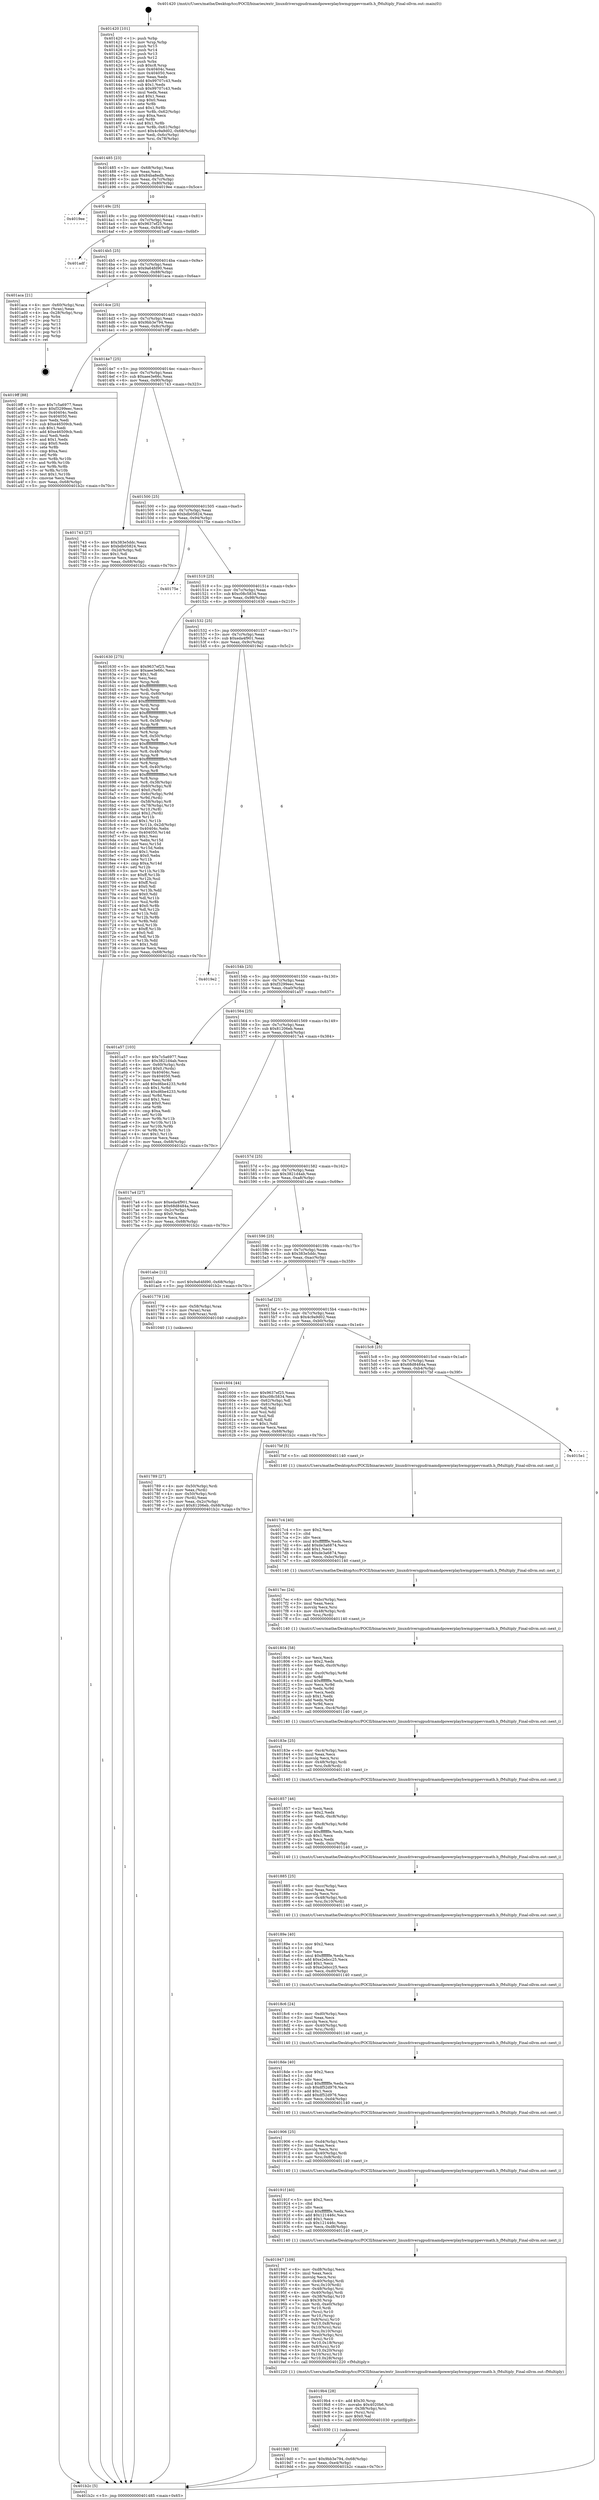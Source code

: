 digraph "0x401420" {
  label = "0x401420 (/mnt/c/Users/mathe/Desktop/tcc/POCII/binaries/extr_linuxdriversgpudrmamdpowerplayhwmgrppevvmath.h_fMultiply_Final-ollvm.out::main(0))"
  labelloc = "t"
  node[shape=record]

  Entry [label="",width=0.3,height=0.3,shape=circle,fillcolor=black,style=filled]
  "0x401485" [label="{
     0x401485 [23]\l
     | [instrs]\l
     &nbsp;&nbsp;0x401485 \<+3\>: mov -0x68(%rbp),%eax\l
     &nbsp;&nbsp;0x401488 \<+2\>: mov %eax,%ecx\l
     &nbsp;&nbsp;0x40148a \<+6\>: sub $0x84ba8edb,%ecx\l
     &nbsp;&nbsp;0x401490 \<+3\>: mov %eax,-0x7c(%rbp)\l
     &nbsp;&nbsp;0x401493 \<+3\>: mov %ecx,-0x80(%rbp)\l
     &nbsp;&nbsp;0x401496 \<+6\>: je 00000000004019ee \<main+0x5ce\>\l
  }"]
  "0x4019ee" [label="{
     0x4019ee\l
  }", style=dashed]
  "0x40149c" [label="{
     0x40149c [25]\l
     | [instrs]\l
     &nbsp;&nbsp;0x40149c \<+5\>: jmp 00000000004014a1 \<main+0x81\>\l
     &nbsp;&nbsp;0x4014a1 \<+3\>: mov -0x7c(%rbp),%eax\l
     &nbsp;&nbsp;0x4014a4 \<+5\>: sub $0x9637ef25,%eax\l
     &nbsp;&nbsp;0x4014a9 \<+6\>: mov %eax,-0x84(%rbp)\l
     &nbsp;&nbsp;0x4014af \<+6\>: je 0000000000401adf \<main+0x6bf\>\l
  }"]
  Exit [label="",width=0.3,height=0.3,shape=circle,fillcolor=black,style=filled,peripheries=2]
  "0x401adf" [label="{
     0x401adf\l
  }", style=dashed]
  "0x4014b5" [label="{
     0x4014b5 [25]\l
     | [instrs]\l
     &nbsp;&nbsp;0x4014b5 \<+5\>: jmp 00000000004014ba \<main+0x9a\>\l
     &nbsp;&nbsp;0x4014ba \<+3\>: mov -0x7c(%rbp),%eax\l
     &nbsp;&nbsp;0x4014bd \<+5\>: sub $0x9a64fd90,%eax\l
     &nbsp;&nbsp;0x4014c2 \<+6\>: mov %eax,-0x88(%rbp)\l
     &nbsp;&nbsp;0x4014c8 \<+6\>: je 0000000000401aca \<main+0x6aa\>\l
  }"]
  "0x4019d0" [label="{
     0x4019d0 [18]\l
     | [instrs]\l
     &nbsp;&nbsp;0x4019d0 \<+7\>: movl $0x9bb3e794,-0x68(%rbp)\l
     &nbsp;&nbsp;0x4019d7 \<+6\>: mov %eax,-0xe4(%rbp)\l
     &nbsp;&nbsp;0x4019dd \<+5\>: jmp 0000000000401b2c \<main+0x70c\>\l
  }"]
  "0x401aca" [label="{
     0x401aca [21]\l
     | [instrs]\l
     &nbsp;&nbsp;0x401aca \<+4\>: mov -0x60(%rbp),%rax\l
     &nbsp;&nbsp;0x401ace \<+2\>: mov (%rax),%eax\l
     &nbsp;&nbsp;0x401ad0 \<+4\>: lea -0x28(%rbp),%rsp\l
     &nbsp;&nbsp;0x401ad4 \<+1\>: pop %rbx\l
     &nbsp;&nbsp;0x401ad5 \<+2\>: pop %r12\l
     &nbsp;&nbsp;0x401ad7 \<+2\>: pop %r13\l
     &nbsp;&nbsp;0x401ad9 \<+2\>: pop %r14\l
     &nbsp;&nbsp;0x401adb \<+2\>: pop %r15\l
     &nbsp;&nbsp;0x401add \<+1\>: pop %rbp\l
     &nbsp;&nbsp;0x401ade \<+1\>: ret\l
  }"]
  "0x4014ce" [label="{
     0x4014ce [25]\l
     | [instrs]\l
     &nbsp;&nbsp;0x4014ce \<+5\>: jmp 00000000004014d3 \<main+0xb3\>\l
     &nbsp;&nbsp;0x4014d3 \<+3\>: mov -0x7c(%rbp),%eax\l
     &nbsp;&nbsp;0x4014d6 \<+5\>: sub $0x9bb3e794,%eax\l
     &nbsp;&nbsp;0x4014db \<+6\>: mov %eax,-0x8c(%rbp)\l
     &nbsp;&nbsp;0x4014e1 \<+6\>: je 00000000004019ff \<main+0x5df\>\l
  }"]
  "0x4019b4" [label="{
     0x4019b4 [28]\l
     | [instrs]\l
     &nbsp;&nbsp;0x4019b4 \<+4\>: add $0x30,%rsp\l
     &nbsp;&nbsp;0x4019b8 \<+10\>: movabs $0x4020b6,%rdi\l
     &nbsp;&nbsp;0x4019c2 \<+4\>: mov -0x38(%rbp),%rsi\l
     &nbsp;&nbsp;0x4019c6 \<+3\>: mov (%rsi),%rsi\l
     &nbsp;&nbsp;0x4019c9 \<+2\>: mov $0x0,%al\l
     &nbsp;&nbsp;0x4019cb \<+5\>: call 0000000000401030 \<printf@plt\>\l
     | [calls]\l
     &nbsp;&nbsp;0x401030 \{1\} (unknown)\l
  }"]
  "0x4019ff" [label="{
     0x4019ff [88]\l
     | [instrs]\l
     &nbsp;&nbsp;0x4019ff \<+5\>: mov $0x7c5a6977,%eax\l
     &nbsp;&nbsp;0x401a04 \<+5\>: mov $0xf3299eec,%ecx\l
     &nbsp;&nbsp;0x401a09 \<+7\>: mov 0x40404c,%edx\l
     &nbsp;&nbsp;0x401a10 \<+7\>: mov 0x404050,%esi\l
     &nbsp;&nbsp;0x401a17 \<+2\>: mov %edx,%edi\l
     &nbsp;&nbsp;0x401a19 \<+6\>: sub $0xe46509cb,%edi\l
     &nbsp;&nbsp;0x401a1f \<+3\>: sub $0x1,%edi\l
     &nbsp;&nbsp;0x401a22 \<+6\>: add $0xe46509cb,%edi\l
     &nbsp;&nbsp;0x401a28 \<+3\>: imul %edi,%edx\l
     &nbsp;&nbsp;0x401a2b \<+3\>: and $0x1,%edx\l
     &nbsp;&nbsp;0x401a2e \<+3\>: cmp $0x0,%edx\l
     &nbsp;&nbsp;0x401a31 \<+4\>: sete %r8b\l
     &nbsp;&nbsp;0x401a35 \<+3\>: cmp $0xa,%esi\l
     &nbsp;&nbsp;0x401a38 \<+4\>: setl %r9b\l
     &nbsp;&nbsp;0x401a3c \<+3\>: mov %r8b,%r10b\l
     &nbsp;&nbsp;0x401a3f \<+3\>: and %r9b,%r10b\l
     &nbsp;&nbsp;0x401a42 \<+3\>: xor %r9b,%r8b\l
     &nbsp;&nbsp;0x401a45 \<+3\>: or %r8b,%r10b\l
     &nbsp;&nbsp;0x401a48 \<+4\>: test $0x1,%r10b\l
     &nbsp;&nbsp;0x401a4c \<+3\>: cmovne %ecx,%eax\l
     &nbsp;&nbsp;0x401a4f \<+3\>: mov %eax,-0x68(%rbp)\l
     &nbsp;&nbsp;0x401a52 \<+5\>: jmp 0000000000401b2c \<main+0x70c\>\l
  }"]
  "0x4014e7" [label="{
     0x4014e7 [25]\l
     | [instrs]\l
     &nbsp;&nbsp;0x4014e7 \<+5\>: jmp 00000000004014ec \<main+0xcc\>\l
     &nbsp;&nbsp;0x4014ec \<+3\>: mov -0x7c(%rbp),%eax\l
     &nbsp;&nbsp;0x4014ef \<+5\>: sub $0xaee3e66c,%eax\l
     &nbsp;&nbsp;0x4014f4 \<+6\>: mov %eax,-0x90(%rbp)\l
     &nbsp;&nbsp;0x4014fa \<+6\>: je 0000000000401743 \<main+0x323\>\l
  }"]
  "0x401947" [label="{
     0x401947 [109]\l
     | [instrs]\l
     &nbsp;&nbsp;0x401947 \<+6\>: mov -0xd8(%rbp),%ecx\l
     &nbsp;&nbsp;0x40194d \<+3\>: imul %eax,%ecx\l
     &nbsp;&nbsp;0x401950 \<+3\>: movslq %ecx,%rsi\l
     &nbsp;&nbsp;0x401953 \<+4\>: mov -0x40(%rbp),%rdi\l
     &nbsp;&nbsp;0x401957 \<+4\>: mov %rsi,0x10(%rdi)\l
     &nbsp;&nbsp;0x40195b \<+4\>: mov -0x48(%rbp),%rsi\l
     &nbsp;&nbsp;0x40195f \<+4\>: mov -0x40(%rbp),%rdi\l
     &nbsp;&nbsp;0x401963 \<+4\>: mov -0x38(%rbp),%r10\l
     &nbsp;&nbsp;0x401967 \<+4\>: sub $0x30,%rsp\l
     &nbsp;&nbsp;0x40196b \<+7\>: mov %rdi,-0xe0(%rbp)\l
     &nbsp;&nbsp;0x401972 \<+3\>: mov %r10,%rdi\l
     &nbsp;&nbsp;0x401975 \<+3\>: mov (%rsi),%r10\l
     &nbsp;&nbsp;0x401978 \<+4\>: mov %r10,(%rsp)\l
     &nbsp;&nbsp;0x40197c \<+4\>: mov 0x8(%rsi),%r10\l
     &nbsp;&nbsp;0x401980 \<+5\>: mov %r10,0x8(%rsp)\l
     &nbsp;&nbsp;0x401985 \<+4\>: mov 0x10(%rsi),%rsi\l
     &nbsp;&nbsp;0x401989 \<+5\>: mov %rsi,0x10(%rsp)\l
     &nbsp;&nbsp;0x40198e \<+7\>: mov -0xe0(%rbp),%rsi\l
     &nbsp;&nbsp;0x401995 \<+3\>: mov (%rsi),%r10\l
     &nbsp;&nbsp;0x401998 \<+5\>: mov %r10,0x18(%rsp)\l
     &nbsp;&nbsp;0x40199d \<+4\>: mov 0x8(%rsi),%r10\l
     &nbsp;&nbsp;0x4019a1 \<+5\>: mov %r10,0x20(%rsp)\l
     &nbsp;&nbsp;0x4019a6 \<+4\>: mov 0x10(%rsi),%r10\l
     &nbsp;&nbsp;0x4019aa \<+5\>: mov %r10,0x28(%rsp)\l
     &nbsp;&nbsp;0x4019af \<+5\>: call 0000000000401220 \<fMultiply\>\l
     | [calls]\l
     &nbsp;&nbsp;0x401220 \{1\} (/mnt/c/Users/mathe/Desktop/tcc/POCII/binaries/extr_linuxdriversgpudrmamdpowerplayhwmgrppevvmath.h_fMultiply_Final-ollvm.out::fMultiply)\l
  }"]
  "0x401743" [label="{
     0x401743 [27]\l
     | [instrs]\l
     &nbsp;&nbsp;0x401743 \<+5\>: mov $0x383e5ddc,%eax\l
     &nbsp;&nbsp;0x401748 \<+5\>: mov $0xbdb05824,%ecx\l
     &nbsp;&nbsp;0x40174d \<+3\>: mov -0x2d(%rbp),%dl\l
     &nbsp;&nbsp;0x401750 \<+3\>: test $0x1,%dl\l
     &nbsp;&nbsp;0x401753 \<+3\>: cmovne %ecx,%eax\l
     &nbsp;&nbsp;0x401756 \<+3\>: mov %eax,-0x68(%rbp)\l
     &nbsp;&nbsp;0x401759 \<+5\>: jmp 0000000000401b2c \<main+0x70c\>\l
  }"]
  "0x401500" [label="{
     0x401500 [25]\l
     | [instrs]\l
     &nbsp;&nbsp;0x401500 \<+5\>: jmp 0000000000401505 \<main+0xe5\>\l
     &nbsp;&nbsp;0x401505 \<+3\>: mov -0x7c(%rbp),%eax\l
     &nbsp;&nbsp;0x401508 \<+5\>: sub $0xbdb05824,%eax\l
     &nbsp;&nbsp;0x40150d \<+6\>: mov %eax,-0x94(%rbp)\l
     &nbsp;&nbsp;0x401513 \<+6\>: je 000000000040175e \<main+0x33e\>\l
  }"]
  "0x40191f" [label="{
     0x40191f [40]\l
     | [instrs]\l
     &nbsp;&nbsp;0x40191f \<+5\>: mov $0x2,%ecx\l
     &nbsp;&nbsp;0x401924 \<+1\>: cltd\l
     &nbsp;&nbsp;0x401925 \<+2\>: idiv %ecx\l
     &nbsp;&nbsp;0x401927 \<+6\>: imul $0xfffffffe,%edx,%ecx\l
     &nbsp;&nbsp;0x40192d \<+6\>: add $0x121446c,%ecx\l
     &nbsp;&nbsp;0x401933 \<+3\>: add $0x1,%ecx\l
     &nbsp;&nbsp;0x401936 \<+6\>: sub $0x121446c,%ecx\l
     &nbsp;&nbsp;0x40193c \<+6\>: mov %ecx,-0xd8(%rbp)\l
     &nbsp;&nbsp;0x401942 \<+5\>: call 0000000000401140 \<next_i\>\l
     | [calls]\l
     &nbsp;&nbsp;0x401140 \{1\} (/mnt/c/Users/mathe/Desktop/tcc/POCII/binaries/extr_linuxdriversgpudrmamdpowerplayhwmgrppevvmath.h_fMultiply_Final-ollvm.out::next_i)\l
  }"]
  "0x40175e" [label="{
     0x40175e\l
  }", style=dashed]
  "0x401519" [label="{
     0x401519 [25]\l
     | [instrs]\l
     &nbsp;&nbsp;0x401519 \<+5\>: jmp 000000000040151e \<main+0xfe\>\l
     &nbsp;&nbsp;0x40151e \<+3\>: mov -0x7c(%rbp),%eax\l
     &nbsp;&nbsp;0x401521 \<+5\>: sub $0xc08c5834,%eax\l
     &nbsp;&nbsp;0x401526 \<+6\>: mov %eax,-0x98(%rbp)\l
     &nbsp;&nbsp;0x40152c \<+6\>: je 0000000000401630 \<main+0x210\>\l
  }"]
  "0x401906" [label="{
     0x401906 [25]\l
     | [instrs]\l
     &nbsp;&nbsp;0x401906 \<+6\>: mov -0xd4(%rbp),%ecx\l
     &nbsp;&nbsp;0x40190c \<+3\>: imul %eax,%ecx\l
     &nbsp;&nbsp;0x40190f \<+3\>: movslq %ecx,%rsi\l
     &nbsp;&nbsp;0x401912 \<+4\>: mov -0x40(%rbp),%rdi\l
     &nbsp;&nbsp;0x401916 \<+4\>: mov %rsi,0x8(%rdi)\l
     &nbsp;&nbsp;0x40191a \<+5\>: call 0000000000401140 \<next_i\>\l
     | [calls]\l
     &nbsp;&nbsp;0x401140 \{1\} (/mnt/c/Users/mathe/Desktop/tcc/POCII/binaries/extr_linuxdriversgpudrmamdpowerplayhwmgrppevvmath.h_fMultiply_Final-ollvm.out::next_i)\l
  }"]
  "0x401630" [label="{
     0x401630 [275]\l
     | [instrs]\l
     &nbsp;&nbsp;0x401630 \<+5\>: mov $0x9637ef25,%eax\l
     &nbsp;&nbsp;0x401635 \<+5\>: mov $0xaee3e66c,%ecx\l
     &nbsp;&nbsp;0x40163a \<+2\>: mov $0x1,%dl\l
     &nbsp;&nbsp;0x40163c \<+2\>: xor %esi,%esi\l
     &nbsp;&nbsp;0x40163e \<+3\>: mov %rsp,%rdi\l
     &nbsp;&nbsp;0x401641 \<+4\>: add $0xfffffffffffffff0,%rdi\l
     &nbsp;&nbsp;0x401645 \<+3\>: mov %rdi,%rsp\l
     &nbsp;&nbsp;0x401648 \<+4\>: mov %rdi,-0x60(%rbp)\l
     &nbsp;&nbsp;0x40164c \<+3\>: mov %rsp,%rdi\l
     &nbsp;&nbsp;0x40164f \<+4\>: add $0xfffffffffffffff0,%rdi\l
     &nbsp;&nbsp;0x401653 \<+3\>: mov %rdi,%rsp\l
     &nbsp;&nbsp;0x401656 \<+3\>: mov %rsp,%r8\l
     &nbsp;&nbsp;0x401659 \<+4\>: add $0xfffffffffffffff0,%r8\l
     &nbsp;&nbsp;0x40165d \<+3\>: mov %r8,%rsp\l
     &nbsp;&nbsp;0x401660 \<+4\>: mov %r8,-0x58(%rbp)\l
     &nbsp;&nbsp;0x401664 \<+3\>: mov %rsp,%r8\l
     &nbsp;&nbsp;0x401667 \<+4\>: add $0xfffffffffffffff0,%r8\l
     &nbsp;&nbsp;0x40166b \<+3\>: mov %r8,%rsp\l
     &nbsp;&nbsp;0x40166e \<+4\>: mov %r8,-0x50(%rbp)\l
     &nbsp;&nbsp;0x401672 \<+3\>: mov %rsp,%r8\l
     &nbsp;&nbsp;0x401675 \<+4\>: add $0xffffffffffffffe0,%r8\l
     &nbsp;&nbsp;0x401679 \<+3\>: mov %r8,%rsp\l
     &nbsp;&nbsp;0x40167c \<+4\>: mov %r8,-0x48(%rbp)\l
     &nbsp;&nbsp;0x401680 \<+3\>: mov %rsp,%r8\l
     &nbsp;&nbsp;0x401683 \<+4\>: add $0xffffffffffffffe0,%r8\l
     &nbsp;&nbsp;0x401687 \<+3\>: mov %r8,%rsp\l
     &nbsp;&nbsp;0x40168a \<+4\>: mov %r8,-0x40(%rbp)\l
     &nbsp;&nbsp;0x40168e \<+3\>: mov %rsp,%r8\l
     &nbsp;&nbsp;0x401691 \<+4\>: add $0xffffffffffffffe0,%r8\l
     &nbsp;&nbsp;0x401695 \<+3\>: mov %r8,%rsp\l
     &nbsp;&nbsp;0x401698 \<+4\>: mov %r8,-0x38(%rbp)\l
     &nbsp;&nbsp;0x40169c \<+4\>: mov -0x60(%rbp),%r8\l
     &nbsp;&nbsp;0x4016a0 \<+7\>: movl $0x0,(%r8)\l
     &nbsp;&nbsp;0x4016a7 \<+4\>: mov -0x6c(%rbp),%r9d\l
     &nbsp;&nbsp;0x4016ab \<+3\>: mov %r9d,(%rdi)\l
     &nbsp;&nbsp;0x4016ae \<+4\>: mov -0x58(%rbp),%r8\l
     &nbsp;&nbsp;0x4016b2 \<+4\>: mov -0x78(%rbp),%r10\l
     &nbsp;&nbsp;0x4016b6 \<+3\>: mov %r10,(%r8)\l
     &nbsp;&nbsp;0x4016b9 \<+3\>: cmpl $0x2,(%rdi)\l
     &nbsp;&nbsp;0x4016bc \<+4\>: setne %r11b\l
     &nbsp;&nbsp;0x4016c0 \<+4\>: and $0x1,%r11b\l
     &nbsp;&nbsp;0x4016c4 \<+4\>: mov %r11b,-0x2d(%rbp)\l
     &nbsp;&nbsp;0x4016c8 \<+7\>: mov 0x40404c,%ebx\l
     &nbsp;&nbsp;0x4016cf \<+8\>: mov 0x404050,%r14d\l
     &nbsp;&nbsp;0x4016d7 \<+3\>: sub $0x1,%esi\l
     &nbsp;&nbsp;0x4016da \<+3\>: mov %ebx,%r15d\l
     &nbsp;&nbsp;0x4016dd \<+3\>: add %esi,%r15d\l
     &nbsp;&nbsp;0x4016e0 \<+4\>: imul %r15d,%ebx\l
     &nbsp;&nbsp;0x4016e4 \<+3\>: and $0x1,%ebx\l
     &nbsp;&nbsp;0x4016e7 \<+3\>: cmp $0x0,%ebx\l
     &nbsp;&nbsp;0x4016ea \<+4\>: sete %r11b\l
     &nbsp;&nbsp;0x4016ee \<+4\>: cmp $0xa,%r14d\l
     &nbsp;&nbsp;0x4016f2 \<+4\>: setl %r12b\l
     &nbsp;&nbsp;0x4016f6 \<+3\>: mov %r11b,%r13b\l
     &nbsp;&nbsp;0x4016f9 \<+4\>: xor $0xff,%r13b\l
     &nbsp;&nbsp;0x4016fd \<+3\>: mov %r12b,%sil\l
     &nbsp;&nbsp;0x401700 \<+4\>: xor $0xff,%sil\l
     &nbsp;&nbsp;0x401704 \<+3\>: xor $0x0,%dl\l
     &nbsp;&nbsp;0x401707 \<+3\>: mov %r13b,%dil\l
     &nbsp;&nbsp;0x40170a \<+4\>: and $0x0,%dil\l
     &nbsp;&nbsp;0x40170e \<+3\>: and %dl,%r11b\l
     &nbsp;&nbsp;0x401711 \<+3\>: mov %sil,%r8b\l
     &nbsp;&nbsp;0x401714 \<+4\>: and $0x0,%r8b\l
     &nbsp;&nbsp;0x401718 \<+3\>: and %dl,%r12b\l
     &nbsp;&nbsp;0x40171b \<+3\>: or %r11b,%dil\l
     &nbsp;&nbsp;0x40171e \<+3\>: or %r12b,%r8b\l
     &nbsp;&nbsp;0x401721 \<+3\>: xor %r8b,%dil\l
     &nbsp;&nbsp;0x401724 \<+3\>: or %sil,%r13b\l
     &nbsp;&nbsp;0x401727 \<+4\>: xor $0xff,%r13b\l
     &nbsp;&nbsp;0x40172b \<+3\>: or $0x0,%dl\l
     &nbsp;&nbsp;0x40172e \<+3\>: and %dl,%r13b\l
     &nbsp;&nbsp;0x401731 \<+3\>: or %r13b,%dil\l
     &nbsp;&nbsp;0x401734 \<+4\>: test $0x1,%dil\l
     &nbsp;&nbsp;0x401738 \<+3\>: cmovne %ecx,%eax\l
     &nbsp;&nbsp;0x40173b \<+3\>: mov %eax,-0x68(%rbp)\l
     &nbsp;&nbsp;0x40173e \<+5\>: jmp 0000000000401b2c \<main+0x70c\>\l
  }"]
  "0x401532" [label="{
     0x401532 [25]\l
     | [instrs]\l
     &nbsp;&nbsp;0x401532 \<+5\>: jmp 0000000000401537 \<main+0x117\>\l
     &nbsp;&nbsp;0x401537 \<+3\>: mov -0x7c(%rbp),%eax\l
     &nbsp;&nbsp;0x40153a \<+5\>: sub $0xeda4f901,%eax\l
     &nbsp;&nbsp;0x40153f \<+6\>: mov %eax,-0x9c(%rbp)\l
     &nbsp;&nbsp;0x401545 \<+6\>: je 00000000004019e2 \<main+0x5c2\>\l
  }"]
  "0x4018de" [label="{
     0x4018de [40]\l
     | [instrs]\l
     &nbsp;&nbsp;0x4018de \<+5\>: mov $0x2,%ecx\l
     &nbsp;&nbsp;0x4018e3 \<+1\>: cltd\l
     &nbsp;&nbsp;0x4018e4 \<+2\>: idiv %ecx\l
     &nbsp;&nbsp;0x4018e6 \<+6\>: imul $0xfffffffe,%edx,%ecx\l
     &nbsp;&nbsp;0x4018ec \<+6\>: sub $0xdf52d976,%ecx\l
     &nbsp;&nbsp;0x4018f2 \<+3\>: add $0x1,%ecx\l
     &nbsp;&nbsp;0x4018f5 \<+6\>: add $0xdf52d976,%ecx\l
     &nbsp;&nbsp;0x4018fb \<+6\>: mov %ecx,-0xd4(%rbp)\l
     &nbsp;&nbsp;0x401901 \<+5\>: call 0000000000401140 \<next_i\>\l
     | [calls]\l
     &nbsp;&nbsp;0x401140 \{1\} (/mnt/c/Users/mathe/Desktop/tcc/POCII/binaries/extr_linuxdriversgpudrmamdpowerplayhwmgrppevvmath.h_fMultiply_Final-ollvm.out::next_i)\l
  }"]
  "0x4019e2" [label="{
     0x4019e2\l
  }", style=dashed]
  "0x40154b" [label="{
     0x40154b [25]\l
     | [instrs]\l
     &nbsp;&nbsp;0x40154b \<+5\>: jmp 0000000000401550 \<main+0x130\>\l
     &nbsp;&nbsp;0x401550 \<+3\>: mov -0x7c(%rbp),%eax\l
     &nbsp;&nbsp;0x401553 \<+5\>: sub $0xf3299eec,%eax\l
     &nbsp;&nbsp;0x401558 \<+6\>: mov %eax,-0xa0(%rbp)\l
     &nbsp;&nbsp;0x40155e \<+6\>: je 0000000000401a57 \<main+0x637\>\l
  }"]
  "0x4018c6" [label="{
     0x4018c6 [24]\l
     | [instrs]\l
     &nbsp;&nbsp;0x4018c6 \<+6\>: mov -0xd0(%rbp),%ecx\l
     &nbsp;&nbsp;0x4018cc \<+3\>: imul %eax,%ecx\l
     &nbsp;&nbsp;0x4018cf \<+3\>: movslq %ecx,%rsi\l
     &nbsp;&nbsp;0x4018d2 \<+4\>: mov -0x40(%rbp),%rdi\l
     &nbsp;&nbsp;0x4018d6 \<+3\>: mov %rsi,(%rdi)\l
     &nbsp;&nbsp;0x4018d9 \<+5\>: call 0000000000401140 \<next_i\>\l
     | [calls]\l
     &nbsp;&nbsp;0x401140 \{1\} (/mnt/c/Users/mathe/Desktop/tcc/POCII/binaries/extr_linuxdriversgpudrmamdpowerplayhwmgrppevvmath.h_fMultiply_Final-ollvm.out::next_i)\l
  }"]
  "0x401a57" [label="{
     0x401a57 [103]\l
     | [instrs]\l
     &nbsp;&nbsp;0x401a57 \<+5\>: mov $0x7c5a6977,%eax\l
     &nbsp;&nbsp;0x401a5c \<+5\>: mov $0x3821d4ab,%ecx\l
     &nbsp;&nbsp;0x401a61 \<+4\>: mov -0x60(%rbp),%rdx\l
     &nbsp;&nbsp;0x401a65 \<+6\>: movl $0x0,(%rdx)\l
     &nbsp;&nbsp;0x401a6b \<+7\>: mov 0x40404c,%esi\l
     &nbsp;&nbsp;0x401a72 \<+7\>: mov 0x404050,%edi\l
     &nbsp;&nbsp;0x401a79 \<+3\>: mov %esi,%r8d\l
     &nbsp;&nbsp;0x401a7c \<+7\>: add $0xd6be4233,%r8d\l
     &nbsp;&nbsp;0x401a83 \<+4\>: sub $0x1,%r8d\l
     &nbsp;&nbsp;0x401a87 \<+7\>: sub $0xd6be4233,%r8d\l
     &nbsp;&nbsp;0x401a8e \<+4\>: imul %r8d,%esi\l
     &nbsp;&nbsp;0x401a92 \<+3\>: and $0x1,%esi\l
     &nbsp;&nbsp;0x401a95 \<+3\>: cmp $0x0,%esi\l
     &nbsp;&nbsp;0x401a98 \<+4\>: sete %r9b\l
     &nbsp;&nbsp;0x401a9c \<+3\>: cmp $0xa,%edi\l
     &nbsp;&nbsp;0x401a9f \<+4\>: setl %r10b\l
     &nbsp;&nbsp;0x401aa3 \<+3\>: mov %r9b,%r11b\l
     &nbsp;&nbsp;0x401aa6 \<+3\>: and %r10b,%r11b\l
     &nbsp;&nbsp;0x401aa9 \<+3\>: xor %r10b,%r9b\l
     &nbsp;&nbsp;0x401aac \<+3\>: or %r9b,%r11b\l
     &nbsp;&nbsp;0x401aaf \<+4\>: test $0x1,%r11b\l
     &nbsp;&nbsp;0x401ab3 \<+3\>: cmovne %ecx,%eax\l
     &nbsp;&nbsp;0x401ab6 \<+3\>: mov %eax,-0x68(%rbp)\l
     &nbsp;&nbsp;0x401ab9 \<+5\>: jmp 0000000000401b2c \<main+0x70c\>\l
  }"]
  "0x401564" [label="{
     0x401564 [25]\l
     | [instrs]\l
     &nbsp;&nbsp;0x401564 \<+5\>: jmp 0000000000401569 \<main+0x149\>\l
     &nbsp;&nbsp;0x401569 \<+3\>: mov -0x7c(%rbp),%eax\l
     &nbsp;&nbsp;0x40156c \<+5\>: sub $0x81206eb,%eax\l
     &nbsp;&nbsp;0x401571 \<+6\>: mov %eax,-0xa4(%rbp)\l
     &nbsp;&nbsp;0x401577 \<+6\>: je 00000000004017a4 \<main+0x384\>\l
  }"]
  "0x40189e" [label="{
     0x40189e [40]\l
     | [instrs]\l
     &nbsp;&nbsp;0x40189e \<+5\>: mov $0x2,%ecx\l
     &nbsp;&nbsp;0x4018a3 \<+1\>: cltd\l
     &nbsp;&nbsp;0x4018a4 \<+2\>: idiv %ecx\l
     &nbsp;&nbsp;0x4018a6 \<+6\>: imul $0xfffffffe,%edx,%ecx\l
     &nbsp;&nbsp;0x4018ac \<+6\>: add $0xe2ebcc25,%ecx\l
     &nbsp;&nbsp;0x4018b2 \<+3\>: add $0x1,%ecx\l
     &nbsp;&nbsp;0x4018b5 \<+6\>: sub $0xe2ebcc25,%ecx\l
     &nbsp;&nbsp;0x4018bb \<+6\>: mov %ecx,-0xd0(%rbp)\l
     &nbsp;&nbsp;0x4018c1 \<+5\>: call 0000000000401140 \<next_i\>\l
     | [calls]\l
     &nbsp;&nbsp;0x401140 \{1\} (/mnt/c/Users/mathe/Desktop/tcc/POCII/binaries/extr_linuxdriversgpudrmamdpowerplayhwmgrppevvmath.h_fMultiply_Final-ollvm.out::next_i)\l
  }"]
  "0x4017a4" [label="{
     0x4017a4 [27]\l
     | [instrs]\l
     &nbsp;&nbsp;0x4017a4 \<+5\>: mov $0xeda4f901,%eax\l
     &nbsp;&nbsp;0x4017a9 \<+5\>: mov $0x68d8484a,%ecx\l
     &nbsp;&nbsp;0x4017ae \<+3\>: mov -0x2c(%rbp),%edx\l
     &nbsp;&nbsp;0x4017b1 \<+3\>: cmp $0x0,%edx\l
     &nbsp;&nbsp;0x4017b4 \<+3\>: cmove %ecx,%eax\l
     &nbsp;&nbsp;0x4017b7 \<+3\>: mov %eax,-0x68(%rbp)\l
     &nbsp;&nbsp;0x4017ba \<+5\>: jmp 0000000000401b2c \<main+0x70c\>\l
  }"]
  "0x40157d" [label="{
     0x40157d [25]\l
     | [instrs]\l
     &nbsp;&nbsp;0x40157d \<+5\>: jmp 0000000000401582 \<main+0x162\>\l
     &nbsp;&nbsp;0x401582 \<+3\>: mov -0x7c(%rbp),%eax\l
     &nbsp;&nbsp;0x401585 \<+5\>: sub $0x3821d4ab,%eax\l
     &nbsp;&nbsp;0x40158a \<+6\>: mov %eax,-0xa8(%rbp)\l
     &nbsp;&nbsp;0x401590 \<+6\>: je 0000000000401abe \<main+0x69e\>\l
  }"]
  "0x401885" [label="{
     0x401885 [25]\l
     | [instrs]\l
     &nbsp;&nbsp;0x401885 \<+6\>: mov -0xcc(%rbp),%ecx\l
     &nbsp;&nbsp;0x40188b \<+3\>: imul %eax,%ecx\l
     &nbsp;&nbsp;0x40188e \<+3\>: movslq %ecx,%rsi\l
     &nbsp;&nbsp;0x401891 \<+4\>: mov -0x48(%rbp),%rdi\l
     &nbsp;&nbsp;0x401895 \<+4\>: mov %rsi,0x10(%rdi)\l
     &nbsp;&nbsp;0x401899 \<+5\>: call 0000000000401140 \<next_i\>\l
     | [calls]\l
     &nbsp;&nbsp;0x401140 \{1\} (/mnt/c/Users/mathe/Desktop/tcc/POCII/binaries/extr_linuxdriversgpudrmamdpowerplayhwmgrppevvmath.h_fMultiply_Final-ollvm.out::next_i)\l
  }"]
  "0x401abe" [label="{
     0x401abe [12]\l
     | [instrs]\l
     &nbsp;&nbsp;0x401abe \<+7\>: movl $0x9a64fd90,-0x68(%rbp)\l
     &nbsp;&nbsp;0x401ac5 \<+5\>: jmp 0000000000401b2c \<main+0x70c\>\l
  }"]
  "0x401596" [label="{
     0x401596 [25]\l
     | [instrs]\l
     &nbsp;&nbsp;0x401596 \<+5\>: jmp 000000000040159b \<main+0x17b\>\l
     &nbsp;&nbsp;0x40159b \<+3\>: mov -0x7c(%rbp),%eax\l
     &nbsp;&nbsp;0x40159e \<+5\>: sub $0x383e5ddc,%eax\l
     &nbsp;&nbsp;0x4015a3 \<+6\>: mov %eax,-0xac(%rbp)\l
     &nbsp;&nbsp;0x4015a9 \<+6\>: je 0000000000401779 \<main+0x359\>\l
  }"]
  "0x401857" [label="{
     0x401857 [46]\l
     | [instrs]\l
     &nbsp;&nbsp;0x401857 \<+2\>: xor %ecx,%ecx\l
     &nbsp;&nbsp;0x401859 \<+5\>: mov $0x2,%edx\l
     &nbsp;&nbsp;0x40185e \<+6\>: mov %edx,-0xc8(%rbp)\l
     &nbsp;&nbsp;0x401864 \<+1\>: cltd\l
     &nbsp;&nbsp;0x401865 \<+7\>: mov -0xc8(%rbp),%r8d\l
     &nbsp;&nbsp;0x40186c \<+3\>: idiv %r8d\l
     &nbsp;&nbsp;0x40186f \<+6\>: imul $0xfffffffe,%edx,%edx\l
     &nbsp;&nbsp;0x401875 \<+3\>: sub $0x1,%ecx\l
     &nbsp;&nbsp;0x401878 \<+2\>: sub %ecx,%edx\l
     &nbsp;&nbsp;0x40187a \<+6\>: mov %edx,-0xcc(%rbp)\l
     &nbsp;&nbsp;0x401880 \<+5\>: call 0000000000401140 \<next_i\>\l
     | [calls]\l
     &nbsp;&nbsp;0x401140 \{1\} (/mnt/c/Users/mathe/Desktop/tcc/POCII/binaries/extr_linuxdriversgpudrmamdpowerplayhwmgrppevvmath.h_fMultiply_Final-ollvm.out::next_i)\l
  }"]
  "0x401779" [label="{
     0x401779 [16]\l
     | [instrs]\l
     &nbsp;&nbsp;0x401779 \<+4\>: mov -0x58(%rbp),%rax\l
     &nbsp;&nbsp;0x40177d \<+3\>: mov (%rax),%rax\l
     &nbsp;&nbsp;0x401780 \<+4\>: mov 0x8(%rax),%rdi\l
     &nbsp;&nbsp;0x401784 \<+5\>: call 0000000000401040 \<atoi@plt\>\l
     | [calls]\l
     &nbsp;&nbsp;0x401040 \{1\} (unknown)\l
  }"]
  "0x4015af" [label="{
     0x4015af [25]\l
     | [instrs]\l
     &nbsp;&nbsp;0x4015af \<+5\>: jmp 00000000004015b4 \<main+0x194\>\l
     &nbsp;&nbsp;0x4015b4 \<+3\>: mov -0x7c(%rbp),%eax\l
     &nbsp;&nbsp;0x4015b7 \<+5\>: sub $0x4c9a9d02,%eax\l
     &nbsp;&nbsp;0x4015bc \<+6\>: mov %eax,-0xb0(%rbp)\l
     &nbsp;&nbsp;0x4015c2 \<+6\>: je 0000000000401604 \<main+0x1e4\>\l
  }"]
  "0x40183e" [label="{
     0x40183e [25]\l
     | [instrs]\l
     &nbsp;&nbsp;0x40183e \<+6\>: mov -0xc4(%rbp),%ecx\l
     &nbsp;&nbsp;0x401844 \<+3\>: imul %eax,%ecx\l
     &nbsp;&nbsp;0x401847 \<+3\>: movslq %ecx,%rsi\l
     &nbsp;&nbsp;0x40184a \<+4\>: mov -0x48(%rbp),%rdi\l
     &nbsp;&nbsp;0x40184e \<+4\>: mov %rsi,0x8(%rdi)\l
     &nbsp;&nbsp;0x401852 \<+5\>: call 0000000000401140 \<next_i\>\l
     | [calls]\l
     &nbsp;&nbsp;0x401140 \{1\} (/mnt/c/Users/mathe/Desktop/tcc/POCII/binaries/extr_linuxdriversgpudrmamdpowerplayhwmgrppevvmath.h_fMultiply_Final-ollvm.out::next_i)\l
  }"]
  "0x401604" [label="{
     0x401604 [44]\l
     | [instrs]\l
     &nbsp;&nbsp;0x401604 \<+5\>: mov $0x9637ef25,%eax\l
     &nbsp;&nbsp;0x401609 \<+5\>: mov $0xc08c5834,%ecx\l
     &nbsp;&nbsp;0x40160e \<+3\>: mov -0x62(%rbp),%dl\l
     &nbsp;&nbsp;0x401611 \<+4\>: mov -0x61(%rbp),%sil\l
     &nbsp;&nbsp;0x401615 \<+3\>: mov %dl,%dil\l
     &nbsp;&nbsp;0x401618 \<+3\>: and %sil,%dil\l
     &nbsp;&nbsp;0x40161b \<+3\>: xor %sil,%dl\l
     &nbsp;&nbsp;0x40161e \<+3\>: or %dl,%dil\l
     &nbsp;&nbsp;0x401621 \<+4\>: test $0x1,%dil\l
     &nbsp;&nbsp;0x401625 \<+3\>: cmovne %ecx,%eax\l
     &nbsp;&nbsp;0x401628 \<+3\>: mov %eax,-0x68(%rbp)\l
     &nbsp;&nbsp;0x40162b \<+5\>: jmp 0000000000401b2c \<main+0x70c\>\l
  }"]
  "0x4015c8" [label="{
     0x4015c8 [25]\l
     | [instrs]\l
     &nbsp;&nbsp;0x4015c8 \<+5\>: jmp 00000000004015cd \<main+0x1ad\>\l
     &nbsp;&nbsp;0x4015cd \<+3\>: mov -0x7c(%rbp),%eax\l
     &nbsp;&nbsp;0x4015d0 \<+5\>: sub $0x68d8484a,%eax\l
     &nbsp;&nbsp;0x4015d5 \<+6\>: mov %eax,-0xb4(%rbp)\l
     &nbsp;&nbsp;0x4015db \<+6\>: je 00000000004017bf \<main+0x39f\>\l
  }"]
  "0x401b2c" [label="{
     0x401b2c [5]\l
     | [instrs]\l
     &nbsp;&nbsp;0x401b2c \<+5\>: jmp 0000000000401485 \<main+0x65\>\l
  }"]
  "0x401420" [label="{
     0x401420 [101]\l
     | [instrs]\l
     &nbsp;&nbsp;0x401420 \<+1\>: push %rbp\l
     &nbsp;&nbsp;0x401421 \<+3\>: mov %rsp,%rbp\l
     &nbsp;&nbsp;0x401424 \<+2\>: push %r15\l
     &nbsp;&nbsp;0x401426 \<+2\>: push %r14\l
     &nbsp;&nbsp;0x401428 \<+2\>: push %r13\l
     &nbsp;&nbsp;0x40142a \<+2\>: push %r12\l
     &nbsp;&nbsp;0x40142c \<+1\>: push %rbx\l
     &nbsp;&nbsp;0x40142d \<+7\>: sub $0xc8,%rsp\l
     &nbsp;&nbsp;0x401434 \<+7\>: mov 0x40404c,%eax\l
     &nbsp;&nbsp;0x40143b \<+7\>: mov 0x404050,%ecx\l
     &nbsp;&nbsp;0x401442 \<+2\>: mov %eax,%edx\l
     &nbsp;&nbsp;0x401444 \<+6\>: add $0x99707c43,%edx\l
     &nbsp;&nbsp;0x40144a \<+3\>: sub $0x1,%edx\l
     &nbsp;&nbsp;0x40144d \<+6\>: sub $0x99707c43,%edx\l
     &nbsp;&nbsp;0x401453 \<+3\>: imul %edx,%eax\l
     &nbsp;&nbsp;0x401456 \<+3\>: and $0x1,%eax\l
     &nbsp;&nbsp;0x401459 \<+3\>: cmp $0x0,%eax\l
     &nbsp;&nbsp;0x40145c \<+4\>: sete %r8b\l
     &nbsp;&nbsp;0x401460 \<+4\>: and $0x1,%r8b\l
     &nbsp;&nbsp;0x401464 \<+4\>: mov %r8b,-0x62(%rbp)\l
     &nbsp;&nbsp;0x401468 \<+3\>: cmp $0xa,%ecx\l
     &nbsp;&nbsp;0x40146b \<+4\>: setl %r8b\l
     &nbsp;&nbsp;0x40146f \<+4\>: and $0x1,%r8b\l
     &nbsp;&nbsp;0x401473 \<+4\>: mov %r8b,-0x61(%rbp)\l
     &nbsp;&nbsp;0x401477 \<+7\>: movl $0x4c9a9d02,-0x68(%rbp)\l
     &nbsp;&nbsp;0x40147e \<+3\>: mov %edi,-0x6c(%rbp)\l
     &nbsp;&nbsp;0x401481 \<+4\>: mov %rsi,-0x78(%rbp)\l
  }"]
  "0x401804" [label="{
     0x401804 [58]\l
     | [instrs]\l
     &nbsp;&nbsp;0x401804 \<+2\>: xor %ecx,%ecx\l
     &nbsp;&nbsp;0x401806 \<+5\>: mov $0x2,%edx\l
     &nbsp;&nbsp;0x40180b \<+6\>: mov %edx,-0xc0(%rbp)\l
     &nbsp;&nbsp;0x401811 \<+1\>: cltd\l
     &nbsp;&nbsp;0x401812 \<+7\>: mov -0xc0(%rbp),%r8d\l
     &nbsp;&nbsp;0x401819 \<+3\>: idiv %r8d\l
     &nbsp;&nbsp;0x40181c \<+6\>: imul $0xfffffffe,%edx,%edx\l
     &nbsp;&nbsp;0x401822 \<+3\>: mov %ecx,%r9d\l
     &nbsp;&nbsp;0x401825 \<+3\>: sub %edx,%r9d\l
     &nbsp;&nbsp;0x401828 \<+2\>: mov %ecx,%edx\l
     &nbsp;&nbsp;0x40182a \<+3\>: sub $0x1,%edx\l
     &nbsp;&nbsp;0x40182d \<+3\>: add %edx,%r9d\l
     &nbsp;&nbsp;0x401830 \<+3\>: sub %r9d,%ecx\l
     &nbsp;&nbsp;0x401833 \<+6\>: mov %ecx,-0xc4(%rbp)\l
     &nbsp;&nbsp;0x401839 \<+5\>: call 0000000000401140 \<next_i\>\l
     | [calls]\l
     &nbsp;&nbsp;0x401140 \{1\} (/mnt/c/Users/mathe/Desktop/tcc/POCII/binaries/extr_linuxdriversgpudrmamdpowerplayhwmgrppevvmath.h_fMultiply_Final-ollvm.out::next_i)\l
  }"]
  "0x401789" [label="{
     0x401789 [27]\l
     | [instrs]\l
     &nbsp;&nbsp;0x401789 \<+4\>: mov -0x50(%rbp),%rdi\l
     &nbsp;&nbsp;0x40178d \<+2\>: mov %eax,(%rdi)\l
     &nbsp;&nbsp;0x40178f \<+4\>: mov -0x50(%rbp),%rdi\l
     &nbsp;&nbsp;0x401793 \<+2\>: mov (%rdi),%eax\l
     &nbsp;&nbsp;0x401795 \<+3\>: mov %eax,-0x2c(%rbp)\l
     &nbsp;&nbsp;0x401798 \<+7\>: movl $0x81206eb,-0x68(%rbp)\l
     &nbsp;&nbsp;0x40179f \<+5\>: jmp 0000000000401b2c \<main+0x70c\>\l
  }"]
  "0x4017ec" [label="{
     0x4017ec [24]\l
     | [instrs]\l
     &nbsp;&nbsp;0x4017ec \<+6\>: mov -0xbc(%rbp),%ecx\l
     &nbsp;&nbsp;0x4017f2 \<+3\>: imul %eax,%ecx\l
     &nbsp;&nbsp;0x4017f5 \<+3\>: movslq %ecx,%rsi\l
     &nbsp;&nbsp;0x4017f8 \<+4\>: mov -0x48(%rbp),%rdi\l
     &nbsp;&nbsp;0x4017fc \<+3\>: mov %rsi,(%rdi)\l
     &nbsp;&nbsp;0x4017ff \<+5\>: call 0000000000401140 \<next_i\>\l
     | [calls]\l
     &nbsp;&nbsp;0x401140 \{1\} (/mnt/c/Users/mathe/Desktop/tcc/POCII/binaries/extr_linuxdriversgpudrmamdpowerplayhwmgrppevvmath.h_fMultiply_Final-ollvm.out::next_i)\l
  }"]
  "0x4017bf" [label="{
     0x4017bf [5]\l
     | [instrs]\l
     &nbsp;&nbsp;0x4017bf \<+5\>: call 0000000000401140 \<next_i\>\l
     | [calls]\l
     &nbsp;&nbsp;0x401140 \{1\} (/mnt/c/Users/mathe/Desktop/tcc/POCII/binaries/extr_linuxdriversgpudrmamdpowerplayhwmgrppevvmath.h_fMultiply_Final-ollvm.out::next_i)\l
  }"]
  "0x4015e1" [label="{
     0x4015e1\l
  }", style=dashed]
  "0x4017c4" [label="{
     0x4017c4 [40]\l
     | [instrs]\l
     &nbsp;&nbsp;0x4017c4 \<+5\>: mov $0x2,%ecx\l
     &nbsp;&nbsp;0x4017c9 \<+1\>: cltd\l
     &nbsp;&nbsp;0x4017ca \<+2\>: idiv %ecx\l
     &nbsp;&nbsp;0x4017cc \<+6\>: imul $0xfffffffe,%edx,%ecx\l
     &nbsp;&nbsp;0x4017d2 \<+6\>: add $0xde3a6874,%ecx\l
     &nbsp;&nbsp;0x4017d8 \<+3\>: add $0x1,%ecx\l
     &nbsp;&nbsp;0x4017db \<+6\>: sub $0xde3a6874,%ecx\l
     &nbsp;&nbsp;0x4017e1 \<+6\>: mov %ecx,-0xbc(%rbp)\l
     &nbsp;&nbsp;0x4017e7 \<+5\>: call 0000000000401140 \<next_i\>\l
     | [calls]\l
     &nbsp;&nbsp;0x401140 \{1\} (/mnt/c/Users/mathe/Desktop/tcc/POCII/binaries/extr_linuxdriversgpudrmamdpowerplayhwmgrppevvmath.h_fMultiply_Final-ollvm.out::next_i)\l
  }"]
  Entry -> "0x401420" [label=" 1"]
  "0x401485" -> "0x4019ee" [label=" 0"]
  "0x401485" -> "0x40149c" [label=" 10"]
  "0x401aca" -> Exit [label=" 1"]
  "0x40149c" -> "0x401adf" [label=" 0"]
  "0x40149c" -> "0x4014b5" [label=" 10"]
  "0x401abe" -> "0x401b2c" [label=" 1"]
  "0x4014b5" -> "0x401aca" [label=" 1"]
  "0x4014b5" -> "0x4014ce" [label=" 9"]
  "0x401a57" -> "0x401b2c" [label=" 1"]
  "0x4014ce" -> "0x4019ff" [label=" 1"]
  "0x4014ce" -> "0x4014e7" [label=" 8"]
  "0x4019ff" -> "0x401b2c" [label=" 1"]
  "0x4014e7" -> "0x401743" [label=" 1"]
  "0x4014e7" -> "0x401500" [label=" 7"]
  "0x4019d0" -> "0x401b2c" [label=" 1"]
  "0x401500" -> "0x40175e" [label=" 0"]
  "0x401500" -> "0x401519" [label=" 7"]
  "0x4019b4" -> "0x4019d0" [label=" 1"]
  "0x401519" -> "0x401630" [label=" 1"]
  "0x401519" -> "0x401532" [label=" 6"]
  "0x401947" -> "0x4019b4" [label=" 1"]
  "0x401532" -> "0x4019e2" [label=" 0"]
  "0x401532" -> "0x40154b" [label=" 6"]
  "0x40191f" -> "0x401947" [label=" 1"]
  "0x40154b" -> "0x401a57" [label=" 1"]
  "0x40154b" -> "0x401564" [label=" 5"]
  "0x401906" -> "0x40191f" [label=" 1"]
  "0x401564" -> "0x4017a4" [label=" 1"]
  "0x401564" -> "0x40157d" [label=" 4"]
  "0x4018de" -> "0x401906" [label=" 1"]
  "0x40157d" -> "0x401abe" [label=" 1"]
  "0x40157d" -> "0x401596" [label=" 3"]
  "0x4018c6" -> "0x4018de" [label=" 1"]
  "0x401596" -> "0x401779" [label=" 1"]
  "0x401596" -> "0x4015af" [label=" 2"]
  "0x40189e" -> "0x4018c6" [label=" 1"]
  "0x4015af" -> "0x401604" [label=" 1"]
  "0x4015af" -> "0x4015c8" [label=" 1"]
  "0x401604" -> "0x401b2c" [label=" 1"]
  "0x401420" -> "0x401485" [label=" 1"]
  "0x401b2c" -> "0x401485" [label=" 9"]
  "0x401885" -> "0x40189e" [label=" 1"]
  "0x401630" -> "0x401b2c" [label=" 1"]
  "0x401743" -> "0x401b2c" [label=" 1"]
  "0x401779" -> "0x401789" [label=" 1"]
  "0x401789" -> "0x401b2c" [label=" 1"]
  "0x4017a4" -> "0x401b2c" [label=" 1"]
  "0x401857" -> "0x401885" [label=" 1"]
  "0x4015c8" -> "0x4017bf" [label=" 1"]
  "0x4015c8" -> "0x4015e1" [label=" 0"]
  "0x4017bf" -> "0x4017c4" [label=" 1"]
  "0x4017c4" -> "0x4017ec" [label=" 1"]
  "0x4017ec" -> "0x401804" [label=" 1"]
  "0x401804" -> "0x40183e" [label=" 1"]
  "0x40183e" -> "0x401857" [label=" 1"]
}
